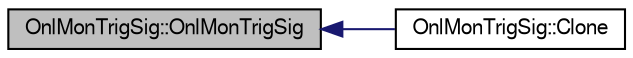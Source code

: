 digraph "OnlMonTrigSig::OnlMonTrigSig"
{
  bgcolor="transparent";
  edge [fontname="FreeSans",fontsize="10",labelfontname="FreeSans",labelfontsize="10"];
  node [fontname="FreeSans",fontsize="10",shape=record];
  rankdir="LR";
  Node1 [label="OnlMonTrigSig::OnlMonTrigSig",height=0.2,width=0.4,color="black", fillcolor="grey75", style="filled" fontcolor="black"];
  Node1 -> Node2 [dir="back",color="midnightblue",fontsize="10",style="solid",fontname="FreeSans"];
  Node2 [label="OnlMonTrigSig::Clone",height=0.2,width=0.4,color="black",URL="$dc/dae/classOnlMonTrigSig.html#a88f0d1cfc7d2259d40c26d38ed1ea579"];
}
